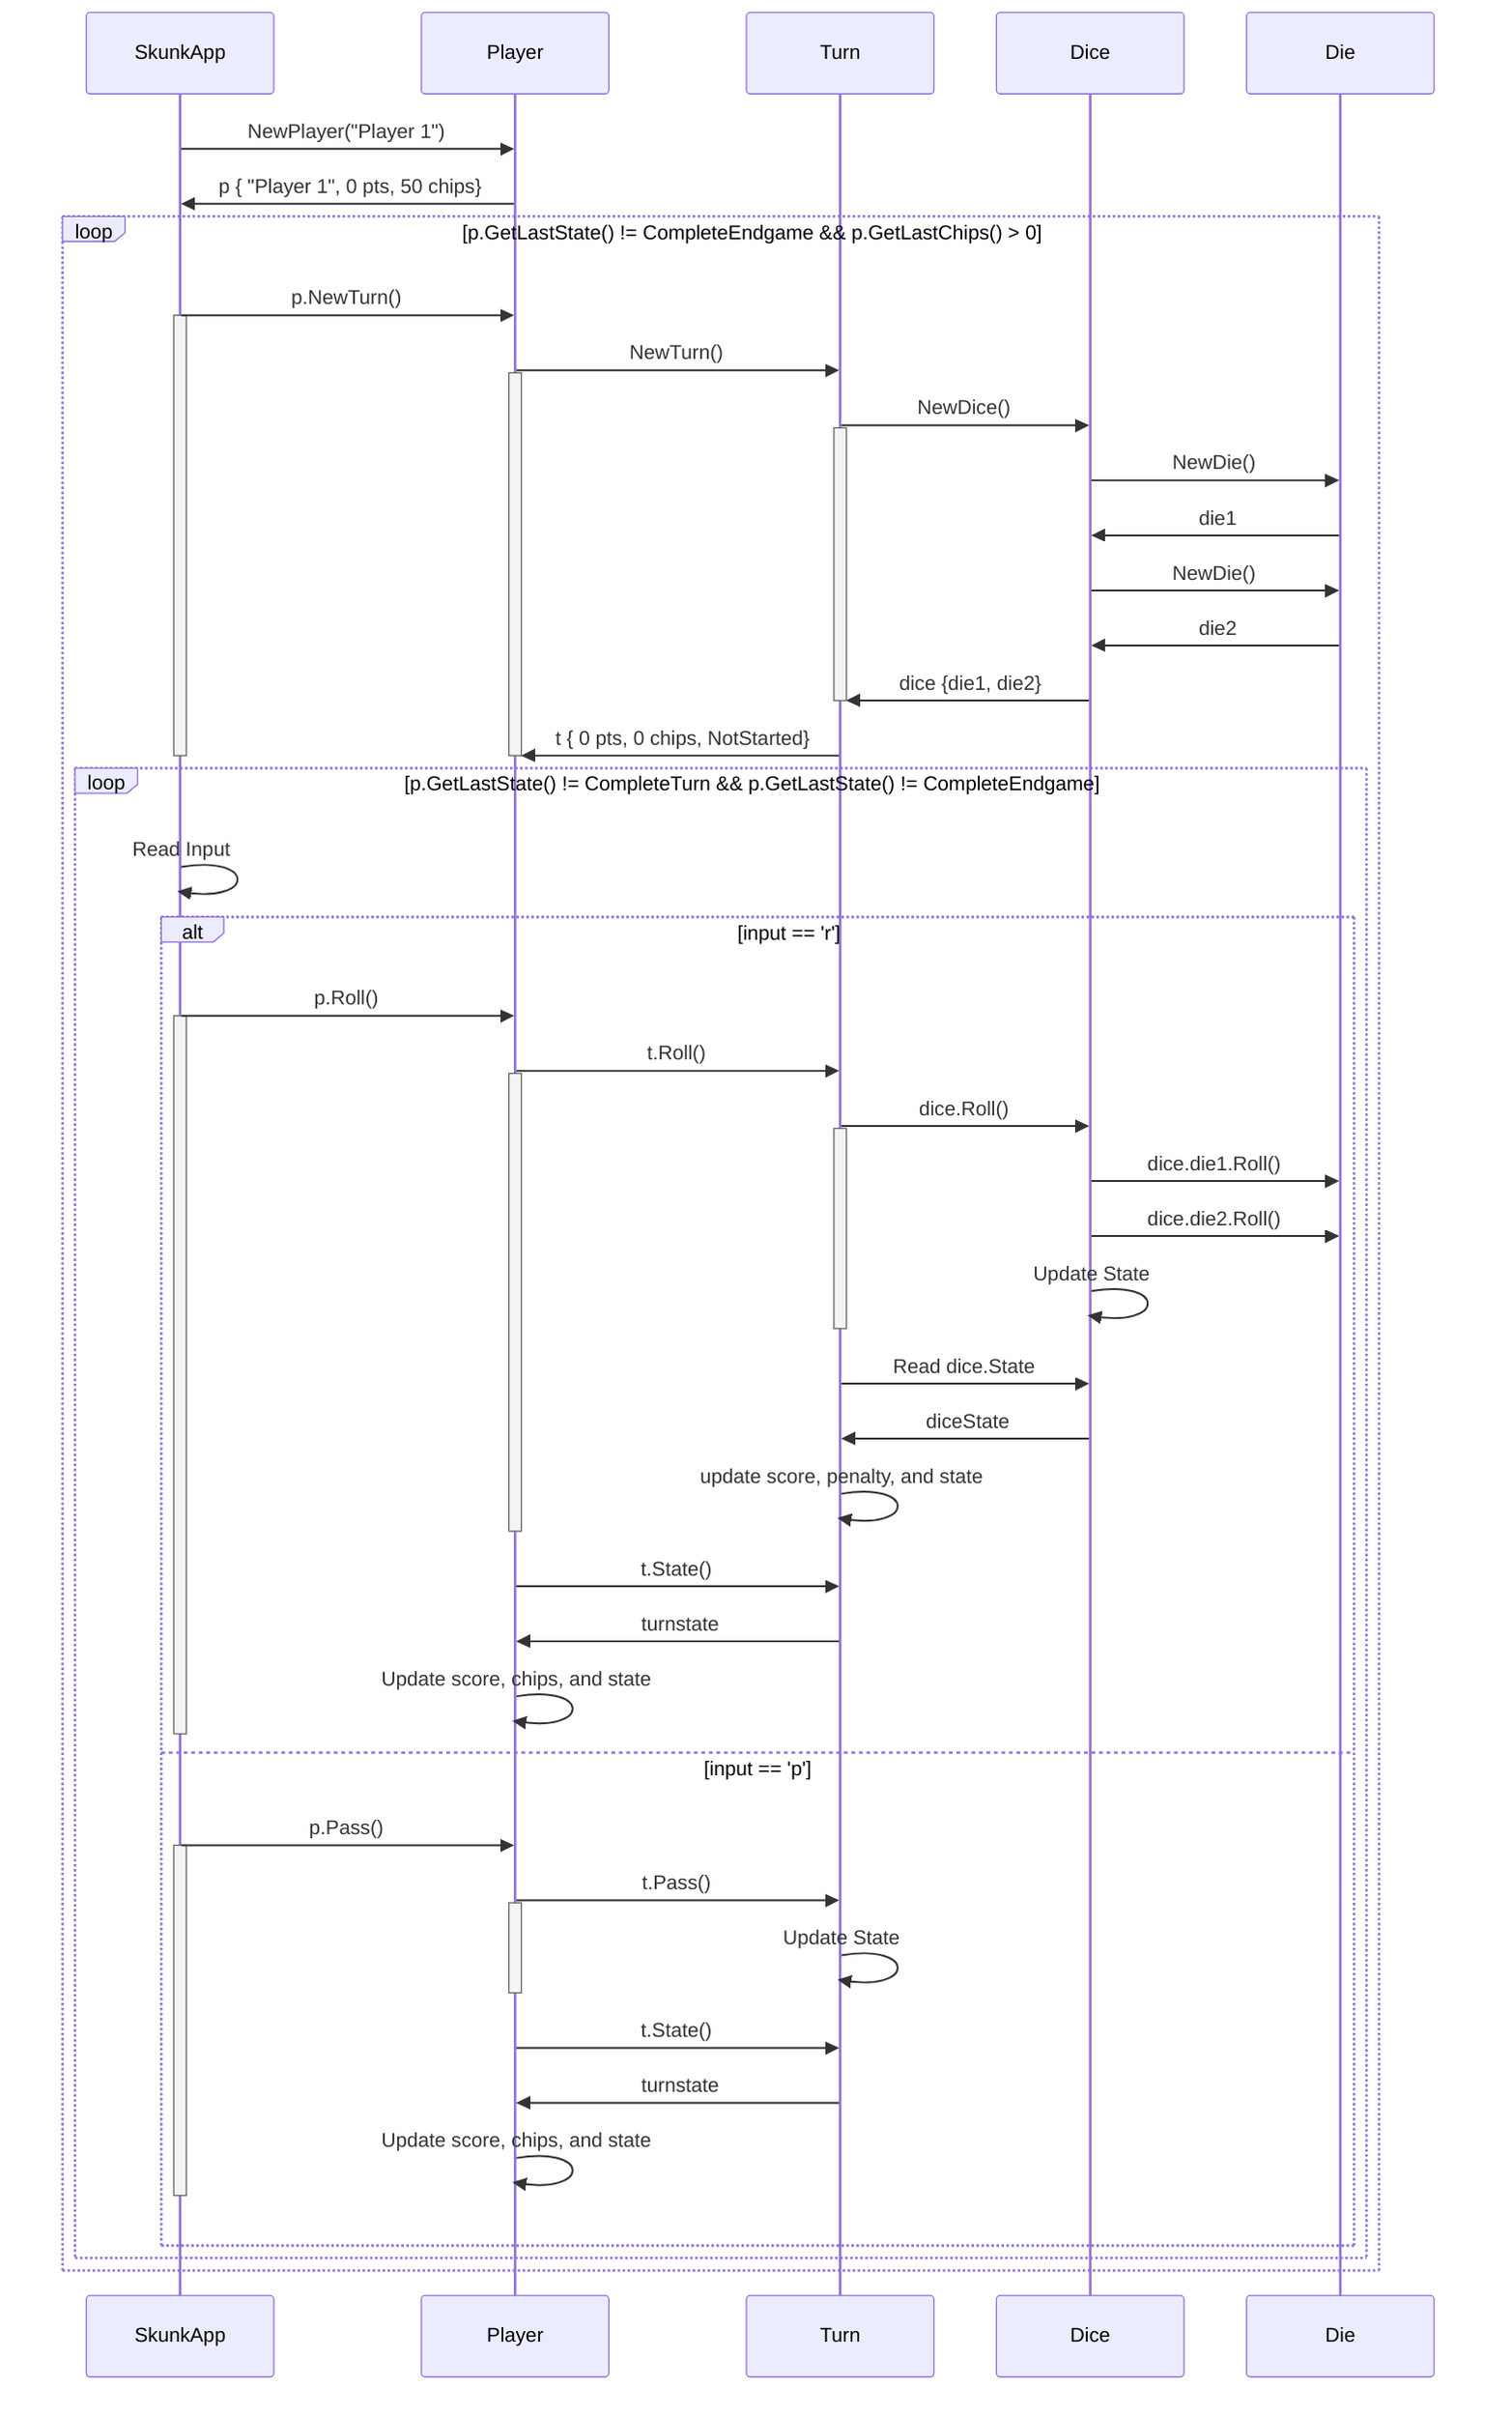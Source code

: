 sequenceDiagram
  SkunkApp->>Player: NewPlayer("Player 1")
  Player->>SkunkApp: p { "Player 1", 0 pts, 50 chips}
  loop p.GetLastState() != CompleteEndgame && p.GetLastChips() > 0
  SkunkApp->>Player: p.NewTurn()
  activate SkunkApp
  Player->>Turn: NewTurn()
  activate Player
  Turn->>Dice: NewDice()
  activate Turn
  Dice->>Die: NewDie()
  Die->>Dice: die1
  Dice->>Die: NewDie()
  Die->>Dice: die2
  Dice->>Turn: dice {die1, die2}
  deactivate Turn
  Turn->>Player: t { 0 pts, 0 chips, NotStarted}
  deactivate Player
  deactivate SkunkApp
  loop p.GetLastState() != CompleteTurn && p.GetLastState() != CompleteEndgame
  SkunkApp->>SkunkApp: Read Input
  alt input == 'r'
  SkunkApp->>Player: p.Roll()
  activate SkunkApp
  Player->>Turn: t.Roll()
  activate Player
  Turn->>Dice: dice.Roll()
  activate Turn
  Dice->>Die: dice.die1.Roll()
  Dice->>Die: dice.die2.Roll()
  Dice->>Dice: Update State
  deactivate Turn
  Turn->>Dice: Read dice.State
  Dice->>Turn: diceState
  Turn->>Turn: update score, penalty, and state
  deactivate Player
  Player->>Turn: t.State()
  Turn->>Player: turnstate
  Player->>Player: Update score, chips, and state
  deactivate SkunkApp
  else input == 'p'
  SkunkApp->>Player: p.Pass()
  activate SkunkApp
  Player->>Turn: t.Pass()
  activate Player
  Turn->>Turn: Update State
  deactivate Player
  Player->>Turn: t.State()
  Turn->>Player: turnstate
  Player->>Player: Update score, chips, and state
  deactivate SkunkApp
  end
  end
  end